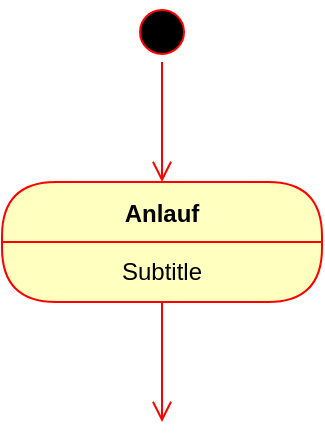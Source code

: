 <mxfile version="17.4.2" type="device"><diagram id="UnTWgx0b4h0d8Y-VabcL" name="Page-1"><mxGraphModel dx="1422" dy="905" grid="1" gridSize="10" guides="1" tooltips="1" connect="1" arrows="1" fold="1" page="1" pageScale="1" pageWidth="827" pageHeight="1169" math="0" shadow="0"><root><mxCell id="0"/><mxCell id="1" parent="0"/><mxCell id="aMhEZEjZoOoP-pv4cEmz-1" value="" style="ellipse;html=1;shape=startState;fillColor=#000000;strokeColor=#ff0000;" vertex="1" parent="1"><mxGeometry x="300" y="200" width="30" height="30" as="geometry"/></mxCell><mxCell id="aMhEZEjZoOoP-pv4cEmz-2" value="" style="edgeStyle=orthogonalEdgeStyle;html=1;verticalAlign=bottom;endArrow=open;endSize=8;strokeColor=#ff0000;rounded=0;" edge="1" source="aMhEZEjZoOoP-pv4cEmz-1" parent="1"><mxGeometry relative="1" as="geometry"><mxPoint x="315" y="290" as="targetPoint"/></mxGeometry></mxCell><mxCell id="aMhEZEjZoOoP-pv4cEmz-5" value="Anlauf" style="swimlane;fontStyle=1;align=center;verticalAlign=middle;childLayout=stackLayout;horizontal=1;startSize=30;horizontalStack=0;resizeParent=0;resizeLast=1;container=0;fontColor=#000000;collapsible=0;rounded=1;arcSize=30;strokeColor=#ff0000;fillColor=#ffffc0;swimlaneFillColor=#ffffc0;dropTarget=0;" vertex="1" parent="1"><mxGeometry x="235" y="290" width="160" height="60" as="geometry"/></mxCell><mxCell id="aMhEZEjZoOoP-pv4cEmz-6" value="Subtitle" style="text;html=1;strokeColor=none;fillColor=none;align=center;verticalAlign=middle;spacingLeft=4;spacingRight=4;whiteSpace=wrap;overflow=hidden;rotatable=0;fontColor=#000000;" vertex="1" parent="aMhEZEjZoOoP-pv4cEmz-5"><mxGeometry y="30" width="160" height="30" as="geometry"/></mxCell><mxCell id="aMhEZEjZoOoP-pv4cEmz-7" value="" style="edgeStyle=orthogonalEdgeStyle;html=1;verticalAlign=bottom;endArrow=open;endSize=8;strokeColor=#ff0000;rounded=0;" edge="1" source="aMhEZEjZoOoP-pv4cEmz-5" parent="1"><mxGeometry relative="1" as="geometry"><mxPoint x="315" y="410" as="targetPoint"/></mxGeometry></mxCell></root></mxGraphModel></diagram></mxfile>